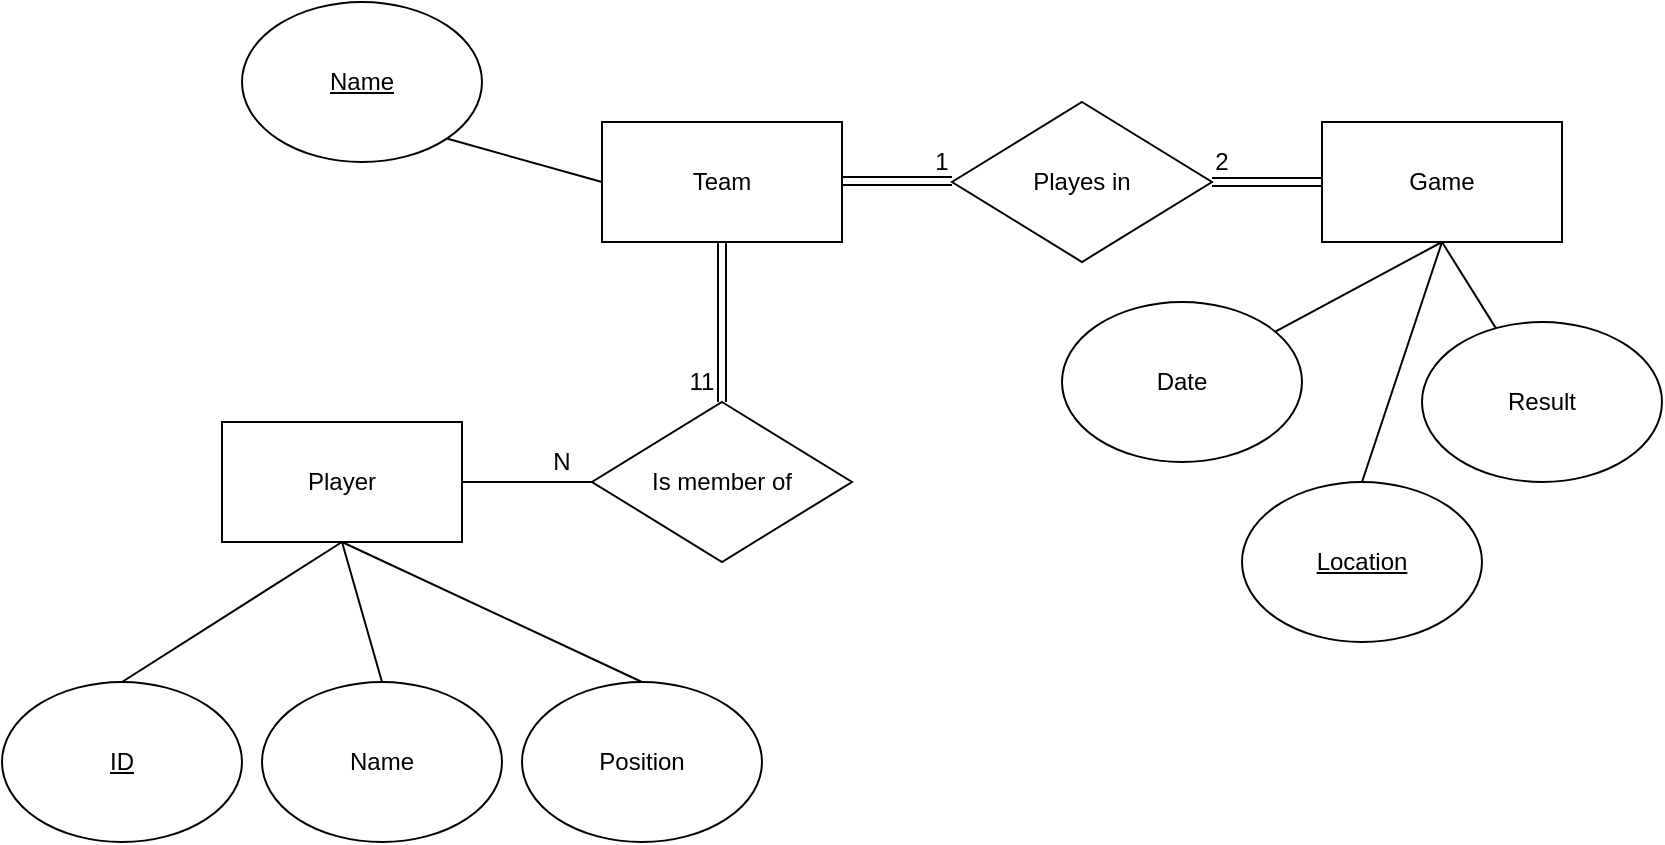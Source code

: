 <mxfile version="15.3.1" type="github">
  <diagram id="R2lEEEUBdFMjLlhIrx00" name="Page-1">
    <mxGraphModel dx="1038" dy="579" grid="1" gridSize="10" guides="1" tooltips="1" connect="1" arrows="1" fold="1" page="1" pageScale="1" pageWidth="850" pageHeight="1100" math="0" shadow="0" extFonts="Permanent Marker^https://fonts.googleapis.com/css?family=Permanent+Marker">
      <root>
        <mxCell id="0" />
        <mxCell id="1" parent="0" />
        <mxCell id="1_HSQ1al6t5kdeUDp6l2-1" value="Player" style="rounded=0;whiteSpace=wrap;html=1;" vertex="1" parent="1">
          <mxGeometry x="120" y="280" width="120" height="60" as="geometry" />
        </mxCell>
        <mxCell id="1_HSQ1al6t5kdeUDp6l2-2" value="Team" style="rounded=0;whiteSpace=wrap;html=1;" vertex="1" parent="1">
          <mxGeometry x="310" y="130" width="120" height="60" as="geometry" />
        </mxCell>
        <mxCell id="1_HSQ1al6t5kdeUDp6l2-3" value="Game" style="rounded=0;whiteSpace=wrap;html=1;" vertex="1" parent="1">
          <mxGeometry x="670" y="130" width="120" height="60" as="geometry" />
        </mxCell>
        <mxCell id="1_HSQ1al6t5kdeUDp6l2-6" value="Result" style="ellipse;whiteSpace=wrap;html=1;" vertex="1" parent="1">
          <mxGeometry x="720" y="230" width="120" height="80" as="geometry" />
        </mxCell>
        <mxCell id="1_HSQ1al6t5kdeUDp6l2-7" value="" style="endArrow=none;html=1;exitX=0.5;exitY=1;exitDx=0;exitDy=0;" edge="1" parent="1" source="1_HSQ1al6t5kdeUDp6l2-3" target="1_HSQ1al6t5kdeUDp6l2-6">
          <mxGeometry width="50" height="50" relative="1" as="geometry">
            <mxPoint x="460" y="310" as="sourcePoint" />
            <mxPoint x="510" y="260" as="targetPoint" />
          </mxGeometry>
        </mxCell>
        <mxCell id="1_HSQ1al6t5kdeUDp6l2-8" value="Name" style="ellipse;whiteSpace=wrap;html=1;" vertex="1" parent="1">
          <mxGeometry x="140" y="410" width="120" height="80" as="geometry" />
        </mxCell>
        <mxCell id="1_HSQ1al6t5kdeUDp6l2-9" value="" style="endArrow=none;html=1;exitX=0.5;exitY=1;exitDx=0;exitDy=0;entryX=0.5;entryY=0;entryDx=0;entryDy=0;" edge="1" parent="1" source="1_HSQ1al6t5kdeUDp6l2-1" target="1_HSQ1al6t5kdeUDp6l2-10">
          <mxGeometry width="50" height="50" relative="1" as="geometry">
            <mxPoint x="440" y="310" as="sourcePoint" />
            <mxPoint x="110" y="390" as="targetPoint" />
          </mxGeometry>
        </mxCell>
        <mxCell id="1_HSQ1al6t5kdeUDp6l2-10" value="Position" style="ellipse;whiteSpace=wrap;html=1;" vertex="1" parent="1">
          <mxGeometry x="270" y="410" width="120" height="80" as="geometry" />
        </mxCell>
        <mxCell id="1_HSQ1al6t5kdeUDp6l2-16" value="Is member of" style="rhombus;whiteSpace=wrap;html=1;" vertex="1" parent="1">
          <mxGeometry x="305" y="270" width="130" height="80" as="geometry" />
        </mxCell>
        <mxCell id="1_HSQ1al6t5kdeUDp6l2-18" value="Playes in" style="rhombus;whiteSpace=wrap;html=1;" vertex="1" parent="1">
          <mxGeometry x="485" y="120" width="130" height="80" as="geometry" />
        </mxCell>
        <mxCell id="1_HSQ1al6t5kdeUDp6l2-21" value="11" style="text;html=1;strokeColor=none;fillColor=none;align=center;verticalAlign=middle;whiteSpace=wrap;rounded=0;" vertex="1" parent="1">
          <mxGeometry x="340" y="250" width="40" height="20" as="geometry" />
        </mxCell>
        <mxCell id="1_HSQ1al6t5kdeUDp6l2-22" value="" style="shape=link;endArrow=classic;startArrow=classic;html=1;exitX=0.5;exitY=1;exitDx=0;exitDy=0;" edge="1" parent="1" source="1_HSQ1al6t5kdeUDp6l2-2" target="1_HSQ1al6t5kdeUDp6l2-16">
          <mxGeometry width="100" height="100" relative="1" as="geometry">
            <mxPoint x="315" y="320" as="sourcePoint" />
            <mxPoint x="270" y="320" as="targetPoint" />
          </mxGeometry>
        </mxCell>
        <mxCell id="1_HSQ1al6t5kdeUDp6l2-23" value="" style="endArrow=none;html=1;entryX=1;entryY=0.5;entryDx=0;entryDy=0;exitX=0;exitY=0.5;exitDx=0;exitDy=0;" edge="1" parent="1" source="1_HSQ1al6t5kdeUDp6l2-16" target="1_HSQ1al6t5kdeUDp6l2-1">
          <mxGeometry width="50" height="50" relative="1" as="geometry">
            <mxPoint x="285" y="310" as="sourcePoint" />
            <mxPoint x="160" y="420" as="targetPoint" />
          </mxGeometry>
        </mxCell>
        <mxCell id="1_HSQ1al6t5kdeUDp6l2-24" value="" style="endArrow=none;html=1;exitX=0.5;exitY=1;exitDx=0;exitDy=0;entryX=0.5;entryY=0;entryDx=0;entryDy=0;" edge="1" parent="1" source="1_HSQ1al6t5kdeUDp6l2-1" target="1_HSQ1al6t5kdeUDp6l2-8">
          <mxGeometry width="50" height="50" relative="1" as="geometry">
            <mxPoint x="190" y="350" as="sourcePoint" />
            <mxPoint x="270" y="420" as="targetPoint" />
          </mxGeometry>
        </mxCell>
        <mxCell id="1_HSQ1al6t5kdeUDp6l2-26" value="1" style="text;html=1;strokeColor=none;fillColor=none;align=center;verticalAlign=middle;whiteSpace=wrap;rounded=0;" vertex="1" parent="1">
          <mxGeometry x="460" y="140" width="40" height="20" as="geometry" />
        </mxCell>
        <mxCell id="1_HSQ1al6t5kdeUDp6l2-28" value="2" style="text;html=1;strokeColor=none;fillColor=none;align=center;verticalAlign=middle;whiteSpace=wrap;rounded=0;" vertex="1" parent="1">
          <mxGeometry x="600" y="140" width="40" height="20" as="geometry" />
        </mxCell>
        <mxCell id="1_HSQ1al6t5kdeUDp6l2-30" value="" style="shape=link;endArrow=classic;startArrow=classic;html=1;exitX=0;exitY=0.5;exitDx=0;exitDy=0;entryX=1;entryY=0.5;entryDx=0;entryDy=0;" edge="1" parent="1" source="1_HSQ1al6t5kdeUDp6l2-3" target="1_HSQ1al6t5kdeUDp6l2-18">
          <mxGeometry width="100" height="100" relative="1" as="geometry">
            <mxPoint x="380" y="200" as="sourcePoint" />
            <mxPoint x="380" y="280" as="targetPoint" />
          </mxGeometry>
        </mxCell>
        <mxCell id="1_HSQ1al6t5kdeUDp6l2-32" value="" style="shape=link;endArrow=classic;startArrow=classic;html=1;exitX=0;exitY=0.5;exitDx=0;exitDy=0;entryX=1;entryY=0.5;entryDx=0;entryDy=0;" edge="1" parent="1">
          <mxGeometry width="100" height="100" relative="1" as="geometry">
            <mxPoint x="485" y="159.5" as="sourcePoint" />
            <mxPoint x="430" y="159.5" as="targetPoint" />
          </mxGeometry>
        </mxCell>
        <mxCell id="1_HSQ1al6t5kdeUDp6l2-41" value="N" style="text;html=1;strokeColor=none;fillColor=none;align=center;verticalAlign=middle;whiteSpace=wrap;rounded=0;" vertex="1" parent="1">
          <mxGeometry x="270" y="290" width="40" height="20" as="geometry" />
        </mxCell>
        <mxCell id="1_HSQ1al6t5kdeUDp6l2-42" value="&lt;u&gt;ID&lt;/u&gt;" style="ellipse;whiteSpace=wrap;html=1;" vertex="1" parent="1">
          <mxGeometry x="10" y="410" width="120" height="80" as="geometry" />
        </mxCell>
        <mxCell id="1_HSQ1al6t5kdeUDp6l2-43" value="" style="endArrow=none;html=1;exitX=0.5;exitY=1;exitDx=0;exitDy=0;entryX=0.5;entryY=0;entryDx=0;entryDy=0;" edge="1" parent="1" source="1_HSQ1al6t5kdeUDp6l2-1" target="1_HSQ1al6t5kdeUDp6l2-42">
          <mxGeometry width="50" height="50" relative="1" as="geometry">
            <mxPoint x="190" y="350" as="sourcePoint" />
            <mxPoint x="210" y="420" as="targetPoint" />
          </mxGeometry>
        </mxCell>
        <mxCell id="1_HSQ1al6t5kdeUDp6l2-44" value="&lt;u&gt;Location&lt;/u&gt;" style="ellipse;whiteSpace=wrap;html=1;" vertex="1" parent="1">
          <mxGeometry x="630" y="310" width="120" height="80" as="geometry" />
        </mxCell>
        <mxCell id="1_HSQ1al6t5kdeUDp6l2-45" value="Date" style="ellipse;whiteSpace=wrap;html=1;" vertex="1" parent="1">
          <mxGeometry x="540" y="220" width="120" height="80" as="geometry" />
        </mxCell>
        <mxCell id="1_HSQ1al6t5kdeUDp6l2-46" value="" style="endArrow=none;html=1;exitX=0.5;exitY=1;exitDx=0;exitDy=0;entryX=0.5;entryY=0;entryDx=0;entryDy=0;" edge="1" parent="1" source="1_HSQ1al6t5kdeUDp6l2-3" target="1_HSQ1al6t5kdeUDp6l2-44">
          <mxGeometry width="50" height="50" relative="1" as="geometry">
            <mxPoint x="740" y="200" as="sourcePoint" />
            <mxPoint x="766.923" y="243.077" as="targetPoint" />
          </mxGeometry>
        </mxCell>
        <mxCell id="1_HSQ1al6t5kdeUDp6l2-47" value="" style="endArrow=none;html=1;" edge="1" parent="1" target="1_HSQ1al6t5kdeUDp6l2-45">
          <mxGeometry width="50" height="50" relative="1" as="geometry">
            <mxPoint x="730" y="190" as="sourcePoint" />
            <mxPoint x="700" y="320" as="targetPoint" />
          </mxGeometry>
        </mxCell>
        <mxCell id="1_HSQ1al6t5kdeUDp6l2-48" value="&lt;u&gt;Name&lt;/u&gt;" style="ellipse;whiteSpace=wrap;html=1;" vertex="1" parent="1">
          <mxGeometry x="130" y="70" width="120" height="80" as="geometry" />
        </mxCell>
        <mxCell id="1_HSQ1al6t5kdeUDp6l2-49" value="" style="endArrow=none;html=1;entryX=1;entryY=1;entryDx=0;entryDy=0;exitX=0;exitY=0.5;exitDx=0;exitDy=0;" edge="1" parent="1" source="1_HSQ1al6t5kdeUDp6l2-2" target="1_HSQ1al6t5kdeUDp6l2-48">
          <mxGeometry width="50" height="50" relative="1" as="geometry">
            <mxPoint x="350" y="130" as="sourcePoint" />
            <mxPoint x="656.676" y="244.867" as="targetPoint" />
          </mxGeometry>
        </mxCell>
      </root>
    </mxGraphModel>
  </diagram>
</mxfile>
